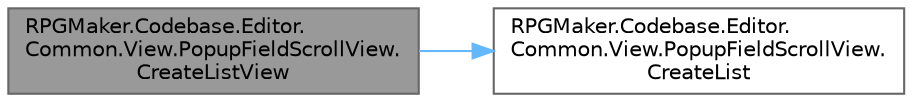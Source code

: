 digraph "RPGMaker.Codebase.Editor.Common.View.PopupFieldScrollView.CreateListView"
{
 // LATEX_PDF_SIZE
  bgcolor="transparent";
  edge [fontname=Helvetica,fontsize=10,labelfontname=Helvetica,labelfontsize=10];
  node [fontname=Helvetica,fontsize=10,shape=box,height=0.2,width=0.4];
  rankdir="LR";
  Node1 [id="Node000001",label="RPGMaker.Codebase.Editor.\lCommon.View.PopupFieldScrollView.\lCreateListView",height=0.2,width=0.4,color="gray40", fillcolor="grey60", style="filled", fontcolor="black",tooltip="😁 リスト・ビュー作成"];
  Node1 -> Node2 [id="edge1_Node000001_Node000002",color="steelblue1",style="solid",tooltip=" "];
  Node2 [id="Node000002",label="RPGMaker.Codebase.Editor.\lCommon.View.PopupFieldScrollView.\lCreateList",height=0.2,width=0.4,color="grey40", fillcolor="white", style="filled",URL="$d6/d22/class_r_p_g_maker_1_1_codebase_1_1_editor_1_1_common_1_1_view_1_1_popup_field_scroll_view.html#af738b9ebf5b8b022d9f9810861cd1fa8",tooltip="😁 リスト作成"];
}
